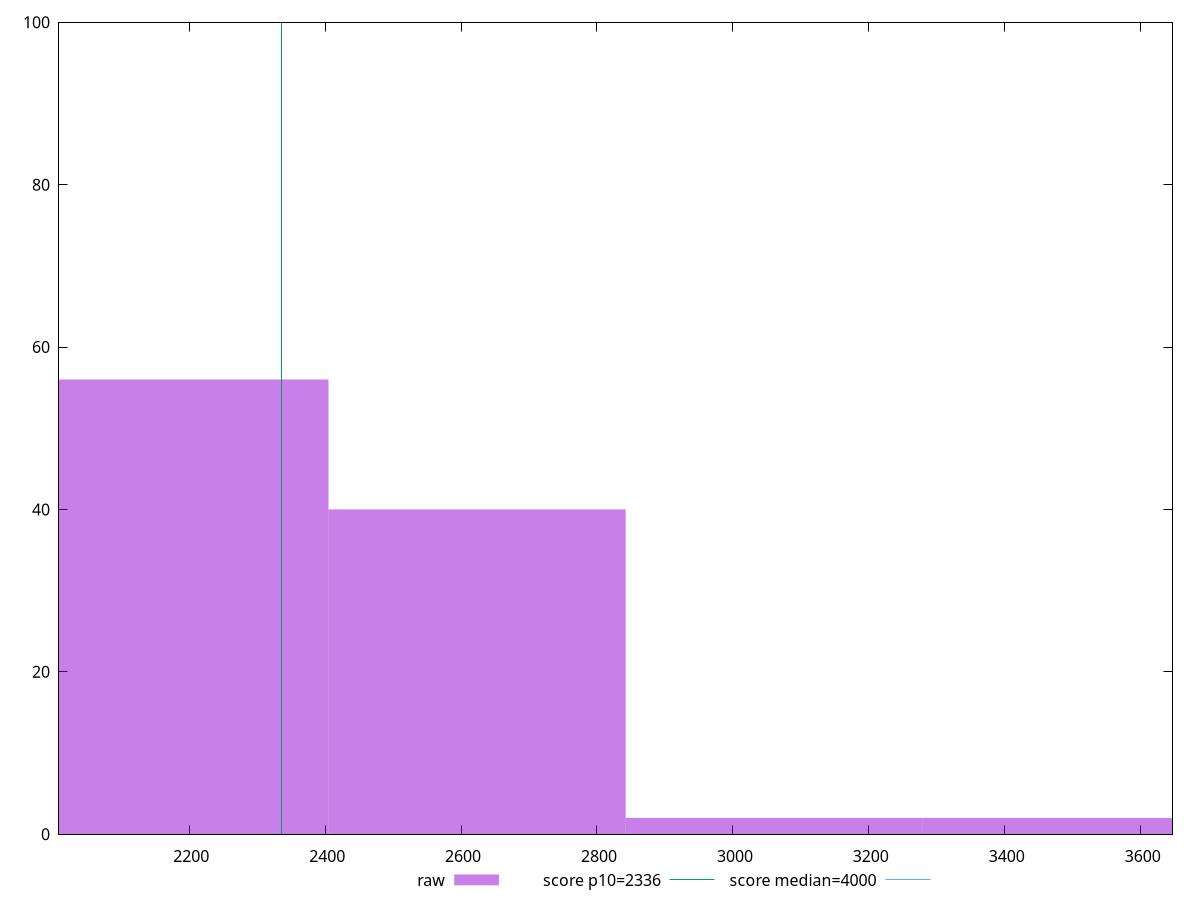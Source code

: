 reset

$raw <<EOF
2623.5330262746884 40
2186.2775218955735 56
3498.0440350329177 2
3060.788530653803 2
EOF

set key outside below
set boxwidth 437.2555043791147
set xrange [2008.3200000000002:3646.87]
set yrange [0:100]
set trange [0:100]
set style fill transparent solid 0.5 noborder

set parametric
set terminal svg size 640, 490 enhanced background rgb 'white'
set output "report_00015_2021-02-09T16-11-33.973Z/first-contentful-paint/samples/pages+cached+noadtech+nomedia/raw/histogram.svg"

plot $raw title "raw" with boxes, \
     2336,t title "score p10=2336", \
     4000,t title "score median=4000"

reset
